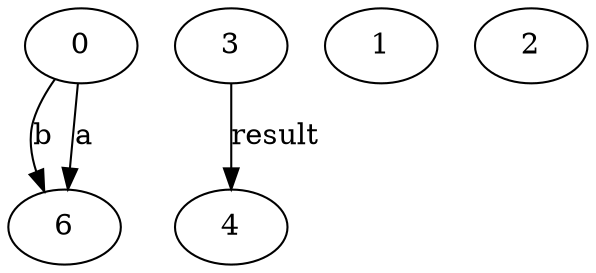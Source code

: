 digraph G {
n0->n6 [label="b"]
n0->n6 [label="a"]
n0[label="0"]
n6[label="6"]
n3->n4 [label="result"]
n3[label="3"]
n4[label="4"]
n1[label="1"]
n2[label="2"]
}
